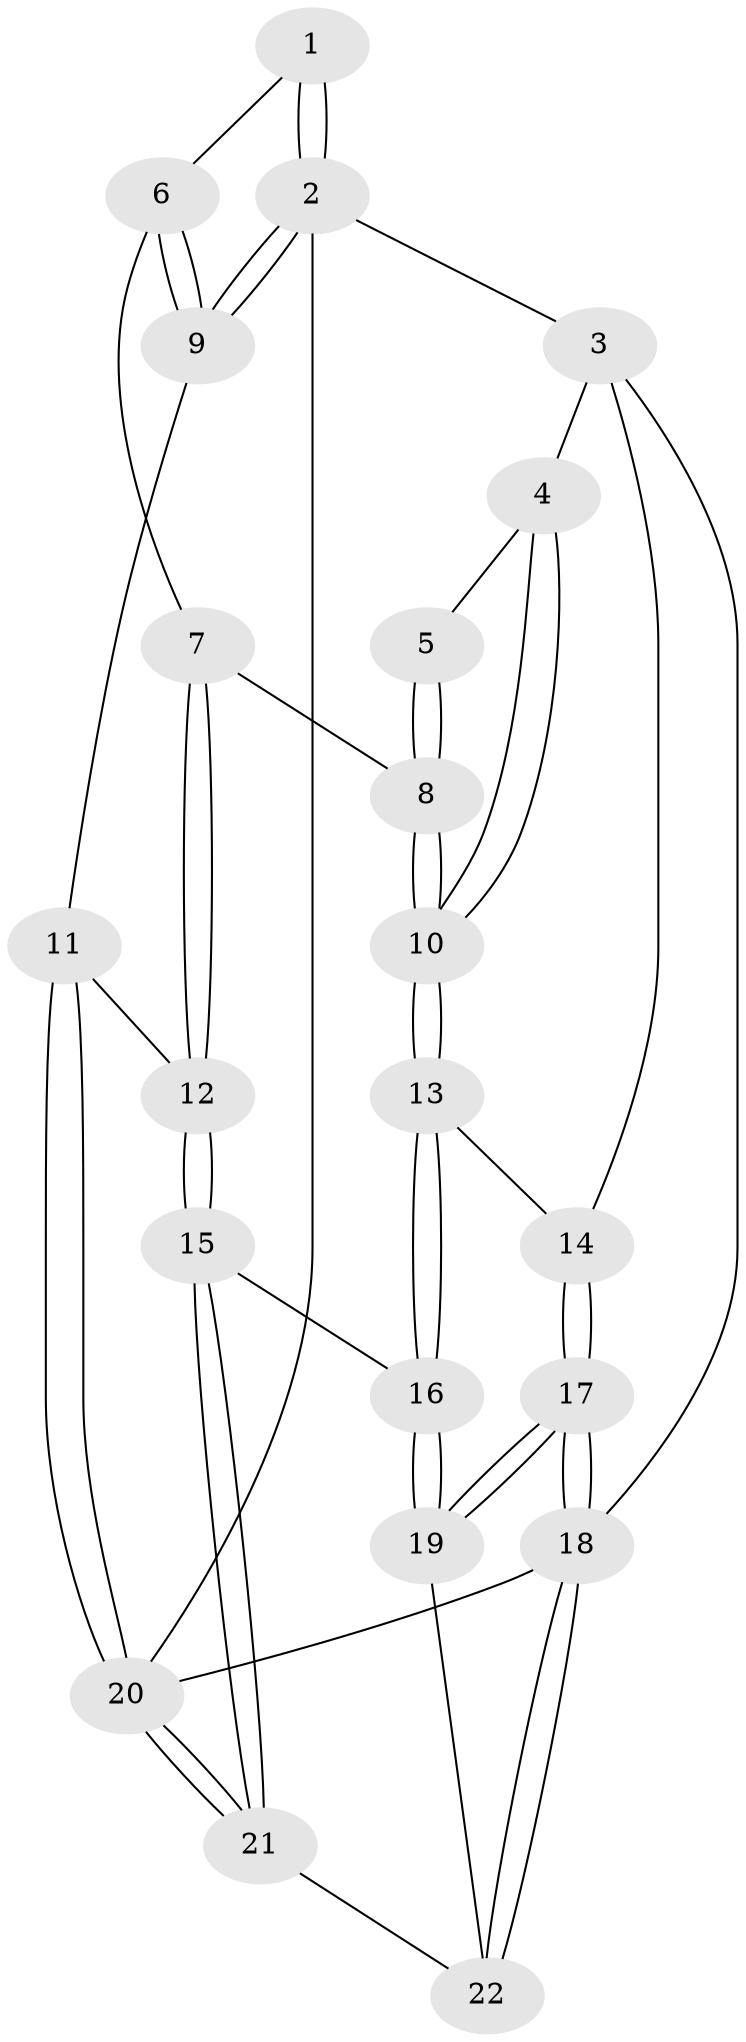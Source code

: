 // Generated by graph-tools (version 1.1) at 2025/46/02/15/25 05:46:28]
// undirected, 22 vertices, 52 edges
graph export_dot {
graph [start="1"]
  node [color=gray90,style=filled];
  1 [pos="+0.67893945009477+0"];
  2 [pos="+1+0"];
  3 [pos="+0+0"];
  4 [pos="+0+0"];
  5 [pos="+0.03951856966880613+0"];
  6 [pos="+0.6627855973020265+0.07770306954046147"];
  7 [pos="+0.6014675398489951+0.15904928510759256"];
  8 [pos="+0.5037582646166574+0.2263055653985534"];
  9 [pos="+1+0.310614161810442"];
  10 [pos="+0.3782788020440975+0.34230427469691826"];
  11 [pos="+1+0.5042575482078901"];
  12 [pos="+0.8230887019019636+0.535240788552296"];
  13 [pos="+0.3412624017731185+0.47822045088039267"];
  14 [pos="+0+0.394734308769355"];
  15 [pos="+0.5973021889082719+0.6783802986066771"];
  16 [pos="+0.3677141996363104+0.5744633995583966"];
  17 [pos="+0+1"];
  18 [pos="+0+1"];
  19 [pos="+0.25138062852127196+0.7326175345163619"];
  20 [pos="+1+1"];
  21 [pos="+0.7738633812320083+1"];
  22 [pos="+0.47482250718232033+1"];
  1 -- 2;
  1 -- 2;
  1 -- 6;
  2 -- 3;
  2 -- 9;
  2 -- 9;
  2 -- 20;
  3 -- 4;
  3 -- 14;
  3 -- 18;
  4 -- 5;
  4 -- 10;
  4 -- 10;
  5 -- 8;
  5 -- 8;
  6 -- 7;
  6 -- 9;
  6 -- 9;
  7 -- 8;
  7 -- 12;
  7 -- 12;
  8 -- 10;
  8 -- 10;
  9 -- 11;
  10 -- 13;
  10 -- 13;
  11 -- 12;
  11 -- 20;
  11 -- 20;
  12 -- 15;
  12 -- 15;
  13 -- 14;
  13 -- 16;
  13 -- 16;
  14 -- 17;
  14 -- 17;
  15 -- 16;
  15 -- 21;
  15 -- 21;
  16 -- 19;
  16 -- 19;
  17 -- 18;
  17 -- 18;
  17 -- 19;
  17 -- 19;
  18 -- 22;
  18 -- 22;
  18 -- 20;
  19 -- 22;
  20 -- 21;
  20 -- 21;
  21 -- 22;
}
